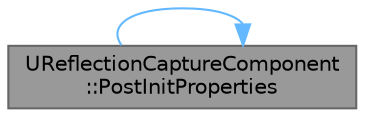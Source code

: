 digraph "UReflectionCaptureComponent::PostInitProperties"
{
 // INTERACTIVE_SVG=YES
 // LATEX_PDF_SIZE
  bgcolor="transparent";
  edge [fontname=Helvetica,fontsize=10,labelfontname=Helvetica,labelfontsize=10];
  node [fontname=Helvetica,fontsize=10,shape=box,height=0.2,width=0.4];
  rankdir="LR";
  Node1 [id="Node000001",label="UReflectionCaptureComponent\l::PostInitProperties",height=0.2,width=0.4,color="gray40", fillcolor="grey60", style="filled", fontcolor="black",tooltip="Called after the C++ constructor and after the properties have been initialized, including those load..."];
  Node1 -> Node1 [id="edge1_Node000001_Node000001",color="steelblue1",style="solid",tooltip=" "];
}
